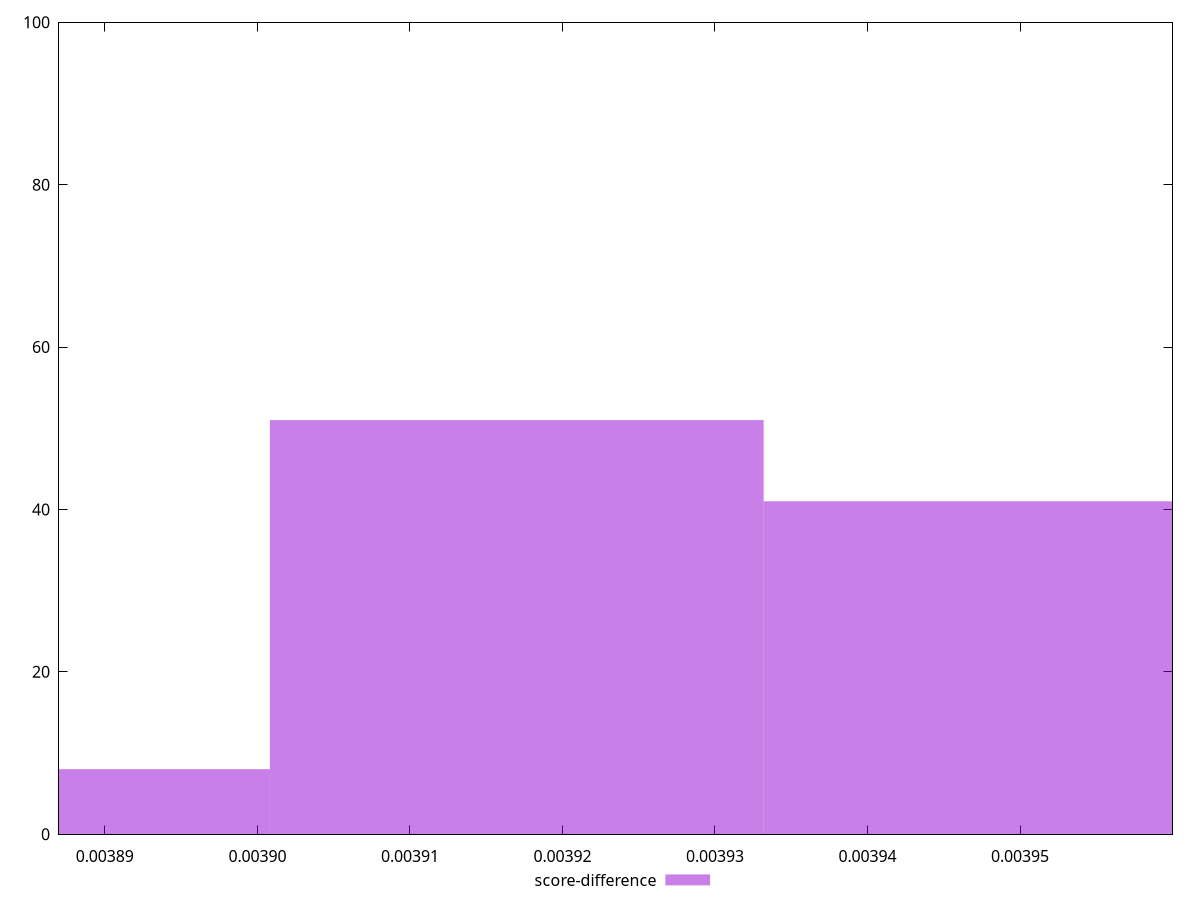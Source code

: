 reset

$scoreDifference <<EOF
0.0039493754801931584 41
0.003917003550027641 51
0.0038846316198621234 8
EOF

set key outside below
set boxwidth 0.000032371930165517695
set xrange [0.0038869926224709417:0.003959994257664912]
set yrange [0:100]
set trange [0:100]
set style fill transparent solid 0.5 noborder
set terminal svg size 640, 490 enhanced background rgb 'white'
set output "report_00008_2021-01-22T20:58:29.167/largest-contentful-paint/samples/pages+cached+noexternal+nofonts+nosvg+noimg+nocss+nojs/score-difference/histogram.svg"

plot $scoreDifference title "score-difference" with boxes

reset
